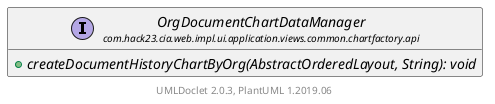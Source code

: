 @startuml
    set namespaceSeparator none
    hide empty fields
    hide empty methods

    interface "<size:14>OrgDocumentChartDataManager\n<size:10>com.hack23.cia.web.impl.ui.application.views.common.chartfactory.api" as com.hack23.cia.web.impl.ui.application.views.common.chartfactory.api.OrgDocumentChartDataManager [[OrgDocumentChartDataManager.html]] {
        {abstract} +createDocumentHistoryChartByOrg(AbstractOrderedLayout, String): void
    }

    center footer UMLDoclet 2.0.3, PlantUML 1.2019.06
@enduml
